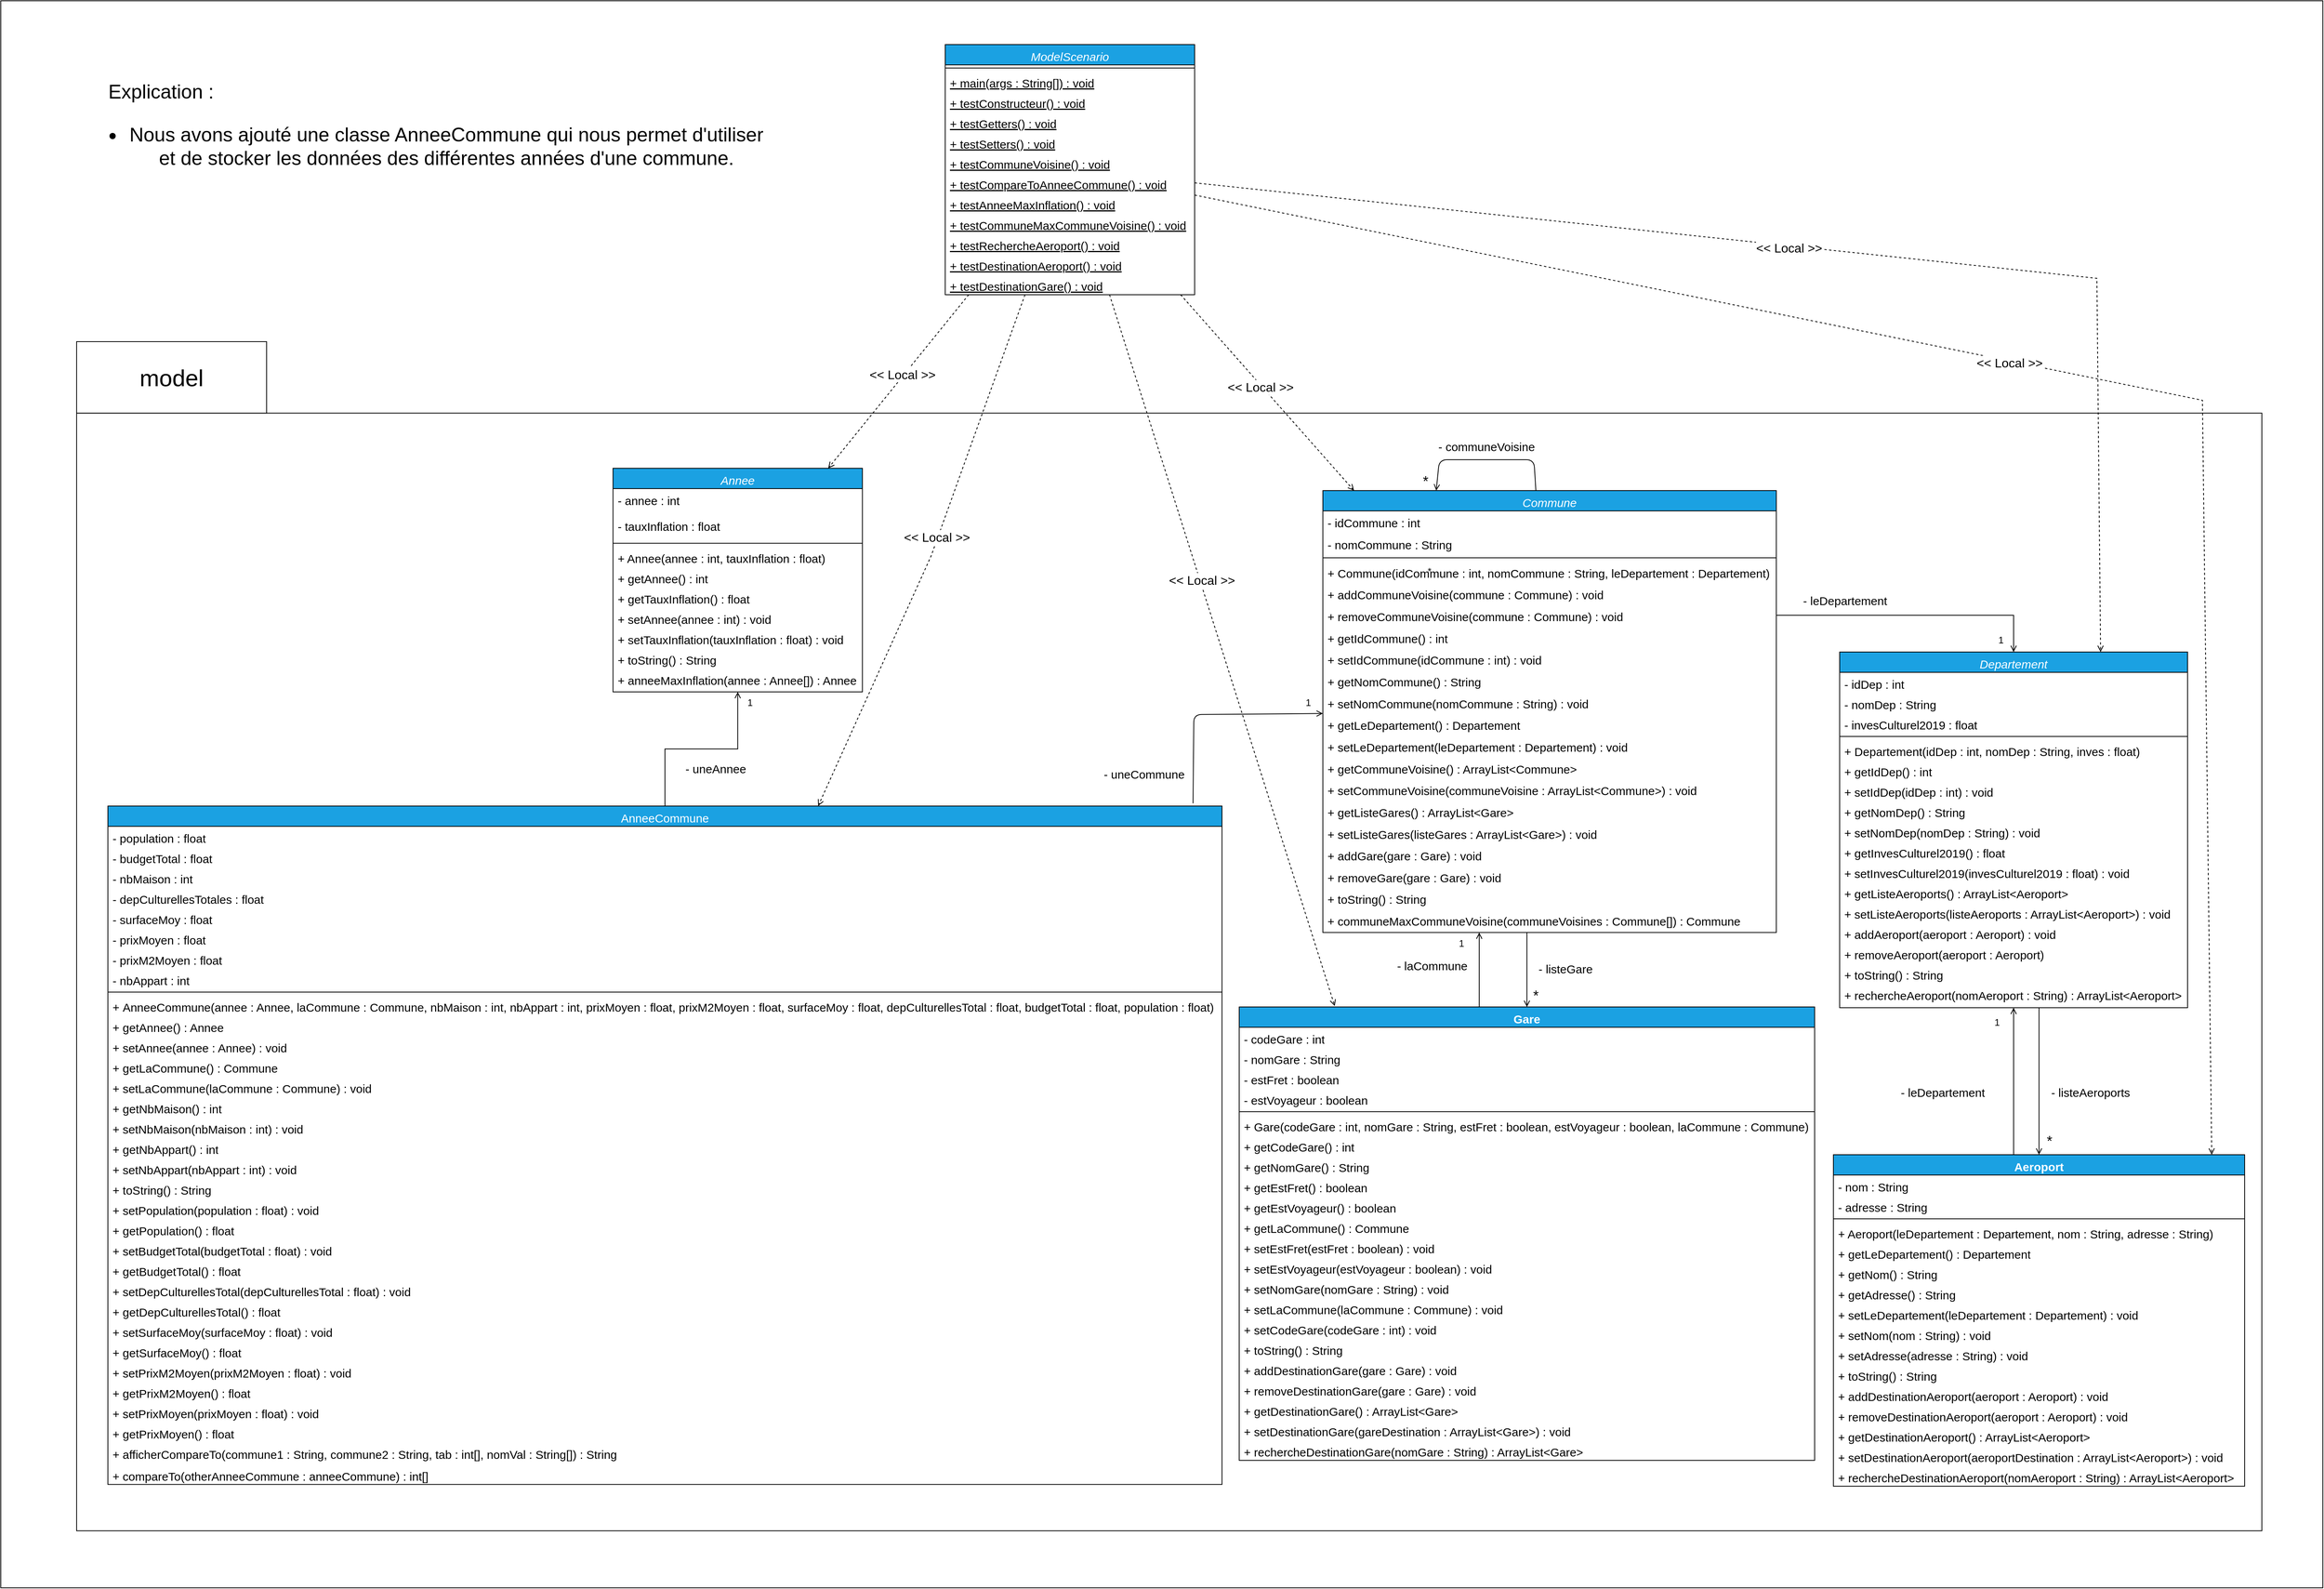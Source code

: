 <mxfile>
    <diagram id="unm-FFFXEerKT-9tM-QJ" name="Page-1">
        <mxGraphModel dx="7144" dy="589" grid="1" gridSize="10" guides="1" tooltips="1" connect="1" arrows="1" fold="1" page="1" pageScale="1" pageWidth="850" pageHeight="1100" math="0" shadow="0">
            <root>
                <mxCell id="0"/>
                <mxCell id="1" parent="0"/>
                <mxCell id="1274" value="" style="group;movable=1;resizable=1;rotatable=1;deletable=1;editable=1;locked=0;connectable=1;shadow=0;strokeColor=default;fillColor=default;container=0;" parent="1" connectable="0" vertex="1">
                    <mxGeometry x="-5370" y="190" width="2970" height="2030" as="geometry"/>
                </mxCell>
                <mxCell id="1093" value="" style="group" parent="1" connectable="0" vertex="1">
                    <mxGeometry x="-5273" y="626" width="2795" height="1521.03" as="geometry"/>
                </mxCell>
                <mxCell id="1094" value="" style="group;movable=1;resizable=1;rotatable=1;deletable=1;editable=1;locked=0;connectable=1;shadow=0;strokeColor=default;fillColor=default;container=0;" parent="1093" connectable="0" vertex="1">
                    <mxGeometry y="91.401" width="2795" height="1429.629" as="geometry"/>
                </mxCell>
                <mxCell id="1095" value="&lt;font style=&quot;font-size: 30px;&quot;&gt;model&lt;/font&gt;" style="rounded=0;whiteSpace=wrap;html=1;" parent="1093" vertex="1">
                    <mxGeometry width="242.997" height="91.401" as="geometry"/>
                </mxCell>
                <mxCell id="1096" value="- uneCommune" style="text;html=1;align=center;verticalAlign=middle;resizable=0;points=[];autosize=1;strokeColor=none;fillColor=none;fontSize=15;" parent="1093" vertex="1">
                    <mxGeometry x="1304" y="538.408" width="121" height="30" as="geometry"/>
                </mxCell>
                <mxCell id="1097" value="- listeGare" style="text;html=1;align=center;verticalAlign=middle;resizable=0;points=[];autosize=1;fontSize=15;" parent="1093" vertex="1">
                    <mxGeometry x="1860" y="786.998" width="87" height="30" as="geometry"/>
                </mxCell>
                <mxCell id="1098" value="*" style="text;html=1;align=center;verticalAlign=middle;whiteSpace=wrap;rounded=0;fontSize=18;" parent="1093" vertex="1">
                    <mxGeometry x="1860" y="826.0" width="13" height="22.478" as="geometry"/>
                </mxCell>
                <mxCell id="1099" value="- listeAeroports" style="text;html=1;align=center;verticalAlign=middle;whiteSpace=wrap;rounded=0;fontSize=15;" parent="1093" vertex="1">
                    <mxGeometry x="2513" y="944.002" width="126" height="32.112" as="geometry"/>
                </mxCell>
                <mxCell id="1100" value="*" style="text;html=1;align=center;verticalAlign=middle;whiteSpace=wrap;rounded=0;" parent="1093" vertex="1">
                    <mxGeometry x="2497" y="1034.033" width="13" height="22.478" as="geometry"/>
                </mxCell>
                <mxCell id="1101" value="1" style="text;html=1;align=center;verticalAlign=middle;whiteSpace=wrap;rounded=0;" parent="1093" vertex="1">
                    <mxGeometry x="2450" y="859.997" width="13" height="22.478" as="geometry"/>
                </mxCell>
                <mxCell id="1102" value="- communeVoisine" style="text;html=1;align=center;verticalAlign=middle;resizable=0;points=[];autosize=1;fontSize=15;" parent="1093" vertex="1">
                    <mxGeometry x="1732" y="118.846" width="141" height="30" as="geometry"/>
                </mxCell>
                <mxCell id="1103" value="Commune" style="swimlane;fontStyle=2;align=center;verticalAlign=top;childLayout=stackLayout;horizontal=1;startSize=26;horizontalStack=0;resizeParent=1;resizeLast=0;collapsible=1;marginBottom=0;rounded=0;shadow=0;strokeWidth=1;swimlaneFillColor=default;strokeColor=default;fillColor=#1ba1e2;fontColor=#ffffff;fontSize=15;" parent="1093" vertex="1">
                    <mxGeometry x="1594" y="190.562" width="580" height="565.168" as="geometry">
                        <mxRectangle x="230" y="140" width="160" height="26" as="alternateBounds"/>
                    </mxGeometry>
                </mxCell>
                <mxCell id="1104" value="- idCommune : int" style="text;align=left;verticalAlign=top;spacingLeft=4;spacingRight=4;overflow=hidden;rotatable=0;points=[[0,0.5],[1,0.5]];portConstraint=eastwest;fontSize=15;" parent="1103" vertex="1">
                    <mxGeometry y="26" width="580" height="27.83" as="geometry"/>
                </mxCell>
                <mxCell id="1105" value="- nomCommune : String" style="text;align=left;verticalAlign=top;spacingLeft=4;spacingRight=4;overflow=hidden;rotatable=0;points=[[0,0.5],[1,0.5]];portConstraint=eastwest;rounded=0;shadow=0;html=0;fontSize=15;" parent="1103" vertex="1">
                    <mxGeometry y="53.83" width="580" height="27.83" as="geometry"/>
                </mxCell>
                <mxCell id="1106" value="" style="line;html=1;strokeWidth=1;align=left;verticalAlign=middle;spacingTop=-1;spacingLeft=3;spacingRight=3;rotatable=0;labelPosition=right;points=[];portConstraint=eastwest;" parent="1103" vertex="1">
                    <mxGeometry y="81.66" width="580" height="8.563" as="geometry"/>
                </mxCell>
                <mxCell id="1107" value="+ Commune(idCommune : int, nomCommune : String, leDepartement : Departement)&#10;" style="text;align=left;verticalAlign=top;spacingLeft=4;spacingRight=4;overflow=hidden;rotatable=0;points=[[0,0.5],[1,0.5]];portConstraint=eastwest;fontSize=15;" parent="1103" vertex="1">
                    <mxGeometry y="90.224" width="580" height="27.83" as="geometry"/>
                </mxCell>
                <mxCell id="1108" value="+ addCommuneVoisine(commune : Commune) : void&#10;" style="text;align=left;verticalAlign=top;spacingLeft=4;spacingRight=4;overflow=hidden;rotatable=0;points=[[0,0.5],[1,0.5]];portConstraint=eastwest;fontSize=15;" parent="1103" vertex="1">
                    <mxGeometry y="118.054" width="580" height="27.83" as="geometry"/>
                </mxCell>
                <mxCell id="1109" value="+ removeCommuneVoisine(commune : Commune) : void" style="text;align=left;verticalAlign=top;spacingLeft=4;spacingRight=4;overflow=hidden;rotatable=0;points=[[0,0.5],[1,0.5]];portConstraint=eastwest;fontSize=15;" parent="1103" vertex="1">
                    <mxGeometry y="145.884" width="580" height="27.83" as="geometry"/>
                </mxCell>
                <mxCell id="1110" value="+ getIdCommune() : int&#10;" style="text;align=left;verticalAlign=top;spacingLeft=4;spacingRight=4;overflow=hidden;rotatable=0;points=[[0,0.5],[1,0.5]];portConstraint=eastwest;fontSize=15;" parent="1103" vertex="1">
                    <mxGeometry y="173.714" width="580" height="27.83" as="geometry"/>
                </mxCell>
                <mxCell id="1111" value="+ setIdCommune(idCommune : int) : void&#10;" style="text;align=left;verticalAlign=top;spacingLeft=4;spacingRight=4;overflow=hidden;rotatable=0;points=[[0,0.5],[1,0.5]];portConstraint=eastwest;fontSize=15;" parent="1103" vertex="1">
                    <mxGeometry y="201.545" width="580" height="27.83" as="geometry"/>
                </mxCell>
                <mxCell id="1112" value="+ getNomCommune() : String " style="text;align=left;verticalAlign=top;spacingLeft=4;spacingRight=4;overflow=hidden;rotatable=0;points=[[0,0.5],[1,0.5]];portConstraint=eastwest;fontSize=15;" parent="1103" vertex="1">
                    <mxGeometry y="229.375" width="580" height="27.83" as="geometry"/>
                </mxCell>
                <mxCell id="1113" value="+ setNomCommune(nomCommune : String) : void " style="text;align=left;verticalAlign=top;spacingLeft=4;spacingRight=4;overflow=hidden;rotatable=0;points=[[0,0.5],[1,0.5]];portConstraint=eastwest;fontSize=15;" parent="1103" vertex="1">
                    <mxGeometry y="257.205" width="580" height="27.83" as="geometry"/>
                </mxCell>
                <mxCell id="1114" value="+ getLeDepartement() : Departement " style="text;align=left;verticalAlign=top;spacingLeft=4;spacingRight=4;overflow=hidden;rotatable=0;points=[[0,0.5],[1,0.5]];portConstraint=eastwest;fontSize=15;" parent="1103" vertex="1">
                    <mxGeometry y="285.035" width="580" height="27.83" as="geometry"/>
                </mxCell>
                <mxCell id="1115" value="+ setLeDepartement(leDepartement : Departement) : void&#10;&#10;&#10;" style="text;align=left;verticalAlign=top;spacingLeft=4;spacingRight=4;overflow=hidden;rotatable=0;points=[[0,0.5],[1,0.5]];portConstraint=eastwest;fontSize=15;" parent="1103" vertex="1">
                    <mxGeometry y="312.866" width="580" height="27.83" as="geometry"/>
                </mxCell>
                <mxCell id="1116" value="+ getCommuneVoisine() : ArrayList&lt;Commune&gt; " style="text;align=left;verticalAlign=top;spacingLeft=4;spacingRight=4;overflow=hidden;rotatable=0;points=[[0,0.5],[1,0.5]];portConstraint=eastwest;fontSize=15;" parent="1103" vertex="1">
                    <mxGeometry y="340.696" width="580" height="27.83" as="geometry"/>
                </mxCell>
                <mxCell id="1117" value="+ setCommuneVoisine(communeVoisine : ArrayList&lt;Commune&gt;) : void " style="text;align=left;verticalAlign=top;spacingLeft=4;spacingRight=4;overflow=hidden;rotatable=0;points=[[0,0.5],[1,0.5]];portConstraint=eastwest;fontSize=15;" parent="1103" vertex="1">
                    <mxGeometry y="368.526" width="580" height="27.83" as="geometry"/>
                </mxCell>
                <mxCell id="1118" value="+ getListeGares() : ArrayList&lt;Gare&gt;" style="text;align=left;verticalAlign=top;spacingLeft=4;spacingRight=4;overflow=hidden;rotatable=0;points=[[0,0.5],[1,0.5]];portConstraint=eastwest;fontSize=15;" parent="1103" vertex="1">
                    <mxGeometry y="396.356" width="580" height="27.83" as="geometry"/>
                </mxCell>
                <mxCell id="1119" value="+ setListeGares(listeGares : ArrayList&lt;Gare&gt;) : void" style="text;align=left;verticalAlign=top;spacingLeft=4;spacingRight=4;overflow=hidden;rotatable=0;points=[[0,0.5],[1,0.5]];portConstraint=eastwest;fontSize=15;" parent="1103" vertex="1">
                    <mxGeometry y="424.187" width="580" height="27.83" as="geometry"/>
                </mxCell>
                <mxCell id="1120" value="+ addGare(gare : Gare) : void" style="text;align=left;verticalAlign=top;spacingLeft=4;spacingRight=4;overflow=hidden;rotatable=0;points=[[0,0.5],[1,0.5]];portConstraint=eastwest;fontSize=15;" parent="1103" vertex="1">
                    <mxGeometry y="452.017" width="580" height="27.83" as="geometry"/>
                </mxCell>
                <mxCell id="1121" value="+ removeGare(gare : Gare) : void" style="text;align=left;verticalAlign=top;spacingLeft=4;spacingRight=4;overflow=hidden;rotatable=0;points=[[0,0.5],[1,0.5]];portConstraint=eastwest;fontSize=15;" parent="1103" vertex="1">
                    <mxGeometry y="479.847" width="580" height="27.83" as="geometry"/>
                </mxCell>
                <mxCell id="1122" value="+ toString() : String&#10;&#10;&#10;" style="text;align=left;verticalAlign=top;spacingLeft=4;spacingRight=4;overflow=hidden;rotatable=0;points=[[0,0.5],[1,0.5]];portConstraint=eastwest;fontSize=15;" parent="1103" vertex="1">
                    <mxGeometry y="507.677" width="580" height="27.83" as="geometry"/>
                </mxCell>
                <mxCell id="1123" value="+ communeMaxCommuneVoisine(communeVoisines : Commune[]) : Commune" style="text;align=left;verticalAlign=top;spacingLeft=4;spacingRight=4;overflow=hidden;rotatable=0;points=[[0,0.5],[1,0.5]];portConstraint=eastwest;fontSize=15;" parent="1103" vertex="1">
                    <mxGeometry y="535.508" width="580" height="27.83" as="geometry"/>
                </mxCell>
                <mxCell id="1124" style="edgeStyle=none;html=1;endArrow=open;endFill=0;entryX=0.25;entryY=0;entryDx=0;entryDy=0;" parent="1093" source="1103" target="1103" edge="1">
                    <mxGeometry relative="1" as="geometry">
                        <Array as="points">
                            <mxPoint x="1864" y="150.958"/>
                            <mxPoint x="1743" y="150.958"/>
                        </Array>
                        <mxPoint x="1864.04" y="202.534" as="sourcePoint"/>
                        <mxPoint x="1743.4" y="207.98" as="targetPoint"/>
                    </mxGeometry>
                </mxCell>
                <mxCell id="1125" value="*" style="text;html=1;align=center;verticalAlign=middle;whiteSpace=wrap;rounded=0;fontSize=18;" parent="1093" vertex="1">
                    <mxGeometry x="2517" y="1011.557" width="13" height="22.478" as="geometry"/>
                </mxCell>
                <mxCell id="1126" value="- leDepartement" style="text;html=1;align=center;verticalAlign=middle;whiteSpace=wrap;rounded=0;fontSize=15;" parent="1093" vertex="1">
                    <mxGeometry x="2324" y="944.002" width="126" height="32.112" as="geometry"/>
                </mxCell>
                <mxCell id="1127" value="1" style="text;html=1;align=center;verticalAlign=middle;whiteSpace=wrap;rounded=0;" parent="1093" vertex="1">
                    <mxGeometry x="2428" y="520.997" width="13" height="22.478" as="geometry"/>
                </mxCell>
                <mxCell id="1128" value="1" style="text;html=1;align=center;verticalAlign=middle;whiteSpace=wrap;rounded=0;" parent="1093" vertex="1">
                    <mxGeometry x="1569" y="450.997" width="13" height="22.478" as="geometry"/>
                </mxCell>
                <mxCell id="1129" value="1" style="text;html=1;align=center;verticalAlign=middle;whiteSpace=wrap;rounded=0;" parent="1093" vertex="1">
                    <mxGeometry x="855" y="450.997" width="13" height="22.478" as="geometry"/>
                </mxCell>
                <mxCell id="1130" value="1" style="text;html=1;align=center;verticalAlign=middle;whiteSpace=wrap;rounded=0;" parent="1093" vertex="1">
                    <mxGeometry x="1765" y="758.997" width="13" height="22.478" as="geometry"/>
                </mxCell>
                <mxCell id="1131" value="- laCommune" style="text;html=1;align=center;verticalAlign=middle;whiteSpace=wrap;rounded=0;fontSize=15;" parent="1093" vertex="1">
                    <mxGeometry x="1671" y="781.472" width="126" height="32.112" as="geometry"/>
                </mxCell>
                <mxCell id="1132" value="" style="endArrow=none;shadow=0;strokeWidth=1;rounded=0;curved=0;endFill=0;edgeStyle=elbowEdgeStyle;elbow=vertical;startArrow=open;startFill=0;" parent="1093" edge="1">
                    <mxGeometry x="0.5" y="41" relative="1" as="geometry">
                        <mxPoint x="1794" y="755.73" as="sourcePoint"/>
                        <mxPoint x="1794" y="850.97" as="targetPoint"/>
                        <mxPoint x="-40" y="32" as="offset"/>
                        <Array as="points">
                            <mxPoint x="1668" y="937.7"/>
                        </Array>
                    </mxGeometry>
                </mxCell>
                <mxCell id="1133" value="Departement" style="swimlane;fontStyle=2;align=center;verticalAlign=top;childLayout=stackLayout;horizontal=1;startSize=26;horizontalStack=0;resizeParent=1;resizeLast=0;collapsible=1;marginBottom=0;rounded=0;shadow=0;strokeWidth=1;swimlaneFillColor=default;strokeColor=default;fillColor=#1ba1e2;fontColor=#ffffff;fontSize=15;" parent="1093" vertex="1">
                    <mxGeometry x="2255" y="397" width="445" height="455" as="geometry">
                        <mxRectangle x="550" y="140" width="160" height="26" as="alternateBounds"/>
                    </mxGeometry>
                </mxCell>
                <mxCell id="1134" value="- idDep : int" style="text;align=left;verticalAlign=top;spacingLeft=4;spacingRight=4;overflow=hidden;rotatable=0;points=[[0,0.5],[1,0.5]];portConstraint=eastwest;fontSize=15;" parent="1133" vertex="1">
                    <mxGeometry y="26" width="445" height="26" as="geometry"/>
                </mxCell>
                <mxCell id="1135" value="- nomDep : String" style="text;align=left;verticalAlign=top;spacingLeft=4;spacingRight=4;overflow=hidden;rotatable=0;points=[[0,0.5],[1,0.5]];portConstraint=eastwest;rounded=0;shadow=0;html=0;fontSize=15;" parent="1133" vertex="1">
                    <mxGeometry y="52" width="445" height="26" as="geometry"/>
                </mxCell>
                <mxCell id="1136" value="- invesCulturel2019 : float" style="text;align=left;verticalAlign=top;spacingLeft=4;spacingRight=4;overflow=hidden;rotatable=0;points=[[0,0.5],[1,0.5]];portConstraint=eastwest;rounded=0;shadow=0;html=0;fontSize=15;" parent="1133" vertex="1">
                    <mxGeometry y="78" width="445" height="26" as="geometry"/>
                </mxCell>
                <mxCell id="1137" value="" style="line;strokeWidth=1;align=left;verticalAlign=middle;spacingTop=-1;spacingLeft=3;spacingRight=3;rotatable=0;labelPosition=right;points=[];portConstraint=eastwest;" parent="1133" vertex="1">
                    <mxGeometry y="104" width="445" height="8" as="geometry"/>
                </mxCell>
                <mxCell id="1138" value="+ Departement(idDep : int, nomDep : String, inves : float)&#10;" style="text;align=left;verticalAlign=top;spacingLeft=4;spacingRight=4;overflow=hidden;rotatable=0;points=[[0,0.5],[1,0.5]];portConstraint=eastwest;rounded=0;shadow=0;html=0;fontSize=15;" parent="1133" vertex="1">
                    <mxGeometry y="112" width="445" height="26" as="geometry"/>
                </mxCell>
                <mxCell id="1139" value="+ getIdDep() : int" style="text;align=left;verticalAlign=top;spacingLeft=4;spacingRight=4;overflow=hidden;rotatable=0;points=[[0,0.5],[1,0.5]];portConstraint=eastwest;rounded=0;shadow=0;html=0;fontSize=15;" parent="1133" vertex="1">
                    <mxGeometry y="138" width="445" height="26" as="geometry"/>
                </mxCell>
                <mxCell id="1140" value="+ setIdDep(idDep : int) : void&#10;" style="text;align=left;verticalAlign=top;spacingLeft=4;spacingRight=4;overflow=hidden;rotatable=0;points=[[0,0.5],[1,0.5]];portConstraint=eastwest;rounded=0;shadow=0;html=0;fontSize=15;" parent="1133" vertex="1">
                    <mxGeometry y="164" width="445" height="26" as="geometry"/>
                </mxCell>
                <mxCell id="1141" value="+ getNomDep() : String" style="text;align=left;verticalAlign=top;spacingLeft=4;spacingRight=4;overflow=hidden;rotatable=0;points=[[0,0.5],[1,0.5]];portConstraint=eastwest;rounded=0;shadow=0;html=0;fontSize=15;" parent="1133" vertex="1">
                    <mxGeometry y="190" width="445" height="26" as="geometry"/>
                </mxCell>
                <mxCell id="1142" value="+ setNomDep(nomDep : String) : void&#10;" style="text;align=left;verticalAlign=top;spacingLeft=4;spacingRight=4;overflow=hidden;rotatable=0;points=[[0,0.5],[1,0.5]];portConstraint=eastwest;rounded=0;shadow=0;html=0;fontSize=15;" parent="1133" vertex="1">
                    <mxGeometry y="216" width="445" height="26" as="geometry"/>
                </mxCell>
                <mxCell id="1143" value="+ getInvesCulturel2019() : float" style="text;align=left;verticalAlign=top;spacingLeft=4;spacingRight=4;overflow=hidden;rotatable=0;points=[[0,0.5],[1,0.5]];portConstraint=eastwest;rounded=0;shadow=0;html=0;fontSize=15;" parent="1133" vertex="1">
                    <mxGeometry y="242" width="445" height="26" as="geometry"/>
                </mxCell>
                <mxCell id="1144" value="+ setInvesCulturel2019(invesCulturel2019 : float) : void " style="text;align=left;verticalAlign=top;spacingLeft=4;spacingRight=4;overflow=hidden;rotatable=0;points=[[0,0.5],[1,0.5]];portConstraint=eastwest;rounded=0;shadow=0;html=0;fontSize=15;" parent="1133" vertex="1">
                    <mxGeometry y="268" width="445" height="26" as="geometry"/>
                </mxCell>
                <mxCell id="1145" value="+ getListeAeroports() : ArrayList&lt;Aeroport&gt;" style="text;align=left;verticalAlign=top;spacingLeft=4;spacingRight=4;overflow=hidden;rotatable=0;points=[[0,0.5],[1,0.5]];portConstraint=eastwest;rounded=0;shadow=0;html=0;fontSize=15;" parent="1133" vertex="1">
                    <mxGeometry y="294" width="445" height="26" as="geometry"/>
                </mxCell>
                <mxCell id="1146" value="+ setListeAeroports(listeAeroports : ArrayList&lt;Aeroport&gt;) : void" style="text;align=left;verticalAlign=top;spacingLeft=4;spacingRight=4;overflow=hidden;rotatable=0;points=[[0,0.5],[1,0.5]];portConstraint=eastwest;rounded=0;shadow=0;html=0;fontSize=15;" parent="1133" vertex="1">
                    <mxGeometry y="320" width="445" height="26" as="geometry"/>
                </mxCell>
                <mxCell id="1147" value="+ addAeroport(aeroport : Aeroport) : void" style="text;align=left;verticalAlign=top;spacingLeft=4;spacingRight=4;overflow=hidden;rotatable=0;points=[[0,0.5],[1,0.5]];portConstraint=eastwest;rounded=0;shadow=0;html=0;fontSize=15;" parent="1133" vertex="1">
                    <mxGeometry y="346" width="445" height="26" as="geometry"/>
                </mxCell>
                <mxCell id="1148" value="+ removeAeroport(aeroport : Aeroport)" style="text;align=left;verticalAlign=top;spacingLeft=4;spacingRight=4;overflow=hidden;rotatable=0;points=[[0,0.5],[1,0.5]];portConstraint=eastwest;rounded=0;shadow=0;html=0;fontSize=15;" parent="1133" vertex="1">
                    <mxGeometry y="372" width="445" height="26" as="geometry"/>
                </mxCell>
                <mxCell id="1149" value="+ toString() : String" style="text;align=left;verticalAlign=top;spacingLeft=4;spacingRight=4;overflow=hidden;rotatable=0;points=[[0,0.5],[1,0.5]];portConstraint=eastwest;rounded=0;shadow=0;html=0;fontSize=15;" parent="1133" vertex="1">
                    <mxGeometry y="398" width="445" height="26" as="geometry"/>
                </mxCell>
                <mxCell id="1150" value="+ rechercheAeroport(nomAeroport : String) : ArrayList&lt;Aeroport&gt;" style="text;align=left;verticalAlign=top;spacingLeft=4;spacingRight=4;overflow=hidden;rotatable=0;points=[[0,0.5],[1,0.5]];portConstraint=eastwest;rounded=0;shadow=0;html=0;fontSize=15;" parent="1133" vertex="1">
                    <mxGeometry y="424" width="445" height="26" as="geometry"/>
                </mxCell>
                <mxCell id="1151" value="" style="endArrow=open;shadow=0;strokeWidth=1;rounded=0;curved=0;endFill=1;edgeStyle=elbowEdgeStyle;elbow=vertical;" parent="1093" source="1103" target="1133" edge="1">
                    <mxGeometry x="0.5" y="41" relative="1" as="geometry">
                        <mxPoint x="2084" y="567.97" as="sourcePoint"/>
                        <mxPoint x="2244" y="567.97" as="targetPoint"/>
                        <mxPoint x="-40" y="32" as="offset"/>
                        <Array as="points">
                            <mxPoint x="2148" y="349.97"/>
                        </Array>
                    </mxGeometry>
                </mxCell>
                <mxCell id="1271" value="1" style="text;html=1;align=center;verticalAlign=middle;whiteSpace=wrap;rounded=0;" parent="1093" vertex="1">
                    <mxGeometry x="2455" y="370.997" width="13" height="22.478" as="geometry"/>
                </mxCell>
                <mxCell id="1272" value="*" style="text;html=1;align=center;verticalAlign=middle;whiteSpace=wrap;rounded=0;fontSize=18;" parent="1093" vertex="1">
                    <mxGeometry x="1719" y="168.08" width="13" height="22.478" as="geometry"/>
                </mxCell>
                <mxCell id="1152" style="edgeStyle=orthogonalEdgeStyle;rounded=0;orthogonalLoop=1;jettySize=auto;html=1;endArrow=open;endFill=0;" parent="1" source="1154" target="1191" edge="1">
                    <mxGeometry relative="1" as="geometry">
                        <mxPoint x="-4377.333" y="1213.97" as="sourcePoint"/>
                        <mxPoint x="-4427.42" y="1068.978" as="targetPoint"/>
                    </mxGeometry>
                </mxCell>
                <mxCell id="1153" value="" style="group;fontSize=14;" parent="1" connectable="0" vertex="1">
                    <mxGeometry x="-5233" y="1219.97" width="1445" height="875" as="geometry"/>
                </mxCell>
                <mxCell id="1154" value="&lt;span style=&quot;font-weight: 400; font-size: 15px;&quot;&gt;AnneeCommune&lt;/span&gt;" style="swimlane;fontStyle=1;align=center;verticalAlign=top;childLayout=stackLayout;horizontal=1;startSize=26;horizontalStack=0;resizeParent=1;resizeParentMax=0;resizeLast=0;collapsible=1;marginBottom=0;whiteSpace=wrap;html=1;swimlaneFillColor=default;strokeColor=default;fillColor=#1ba1e2;fontColor=#ffffff;container=0;fontSize=15;" parent="1153" vertex="1">
                    <mxGeometry width="1425" height="867.83" as="geometry">
                        <mxRectangle x="30" y="520" width="70" height="30" as="alternateBounds"/>
                    </mxGeometry>
                </mxCell>
                <mxCell id="1155" value="- population : float" style="text;align=left;verticalAlign=top;spacingLeft=4;spacingRight=4;overflow=hidden;rotatable=0;points=[[0,0.5],[1,0.5]];portConstraint=eastwest;rounded=0;shadow=0;html=0;container=0;fontSize=15;" parent="1154" vertex="1">
                    <mxGeometry y="26" width="1425" height="26" as="geometry"/>
                </mxCell>
                <mxCell id="1156" value="- budgetTotal : float" style="text;align=left;verticalAlign=top;spacingLeft=4;spacingRight=4;overflow=hidden;rotatable=0;points=[[0,0.5],[1,0.5]];portConstraint=eastwest;rounded=0;shadow=0;html=0;container=0;fontSize=15;" parent="1154" vertex="1">
                    <mxGeometry y="52" width="1425" height="26" as="geometry"/>
                </mxCell>
                <mxCell id="1157" value="- nbMaison : int" style="text;align=left;verticalAlign=top;spacingLeft=4;spacingRight=4;overflow=hidden;rotatable=0;points=[[0,0.5],[1,0.5]];portConstraint=eastwest;container=0;fontSize=15;" parent="1154" vertex="1">
                    <mxGeometry y="78" width="1425" height="26" as="geometry"/>
                </mxCell>
                <mxCell id="1158" value="- depCulturellesTotales : float" style="text;align=left;verticalAlign=top;spacingLeft=4;spacingRight=4;overflow=hidden;rotatable=0;points=[[0,0.5],[1,0.5]];portConstraint=eastwest;rounded=0;shadow=0;html=0;container=0;fontSize=15;" parent="1154" vertex="1">
                    <mxGeometry y="104" width="1425" height="26" as="geometry"/>
                </mxCell>
                <mxCell id="1159" value="- surfaceMoy : float" style="text;align=left;verticalAlign=top;spacingLeft=4;spacingRight=4;overflow=hidden;rotatable=0;points=[[0,0.5],[1,0.5]];portConstraint=eastwest;rounded=0;shadow=0;html=0;container=0;fontSize=15;" parent="1154" vertex="1">
                    <mxGeometry y="130" width="1425" height="26" as="geometry"/>
                </mxCell>
                <mxCell id="1160" value="- prixMoyen : float" style="text;align=left;verticalAlign=top;spacingLeft=4;spacingRight=4;overflow=hidden;rotatable=0;points=[[0,0.5],[1,0.5]];portConstraint=eastwest;rounded=0;shadow=0;html=0;container=0;fontSize=15;" parent="1154" vertex="1">
                    <mxGeometry y="156" width="1425" height="26" as="geometry"/>
                </mxCell>
                <mxCell id="1161" value="- prixM2Moyen : float" style="text;align=left;verticalAlign=top;spacingLeft=4;spacingRight=4;overflow=hidden;rotatable=0;points=[[0,0.5],[1,0.5]];portConstraint=eastwest;rounded=0;shadow=0;html=0;container=0;fontSize=15;" parent="1154" vertex="1">
                    <mxGeometry y="182" width="1425" height="26" as="geometry"/>
                </mxCell>
                <mxCell id="1162" value="- nbAppart : int" style="text;align=left;verticalAlign=top;spacingLeft=4;spacingRight=4;overflow=hidden;rotatable=0;points=[[0,0.5],[1,0.5]];portConstraint=eastwest;rounded=0;shadow=0;html=0;container=0;fontSize=15;" parent="1154" vertex="1">
                    <mxGeometry y="208" width="1425" height="26" as="geometry"/>
                </mxCell>
                <mxCell id="1163" value="" style="line;strokeWidth=1;align=left;verticalAlign=middle;spacingTop=-1;spacingLeft=3;spacingRight=3;rotatable=0;labelPosition=right;points=[];portConstraint=eastwest;container=0;" parent="1154" vertex="1">
                    <mxGeometry y="234" width="1425" height="8" as="geometry"/>
                </mxCell>
                <mxCell id="1164" value="&lt;div style=&quot;font-size: 15px;&quot;&gt;+&amp;nbsp;&lt;span style=&quot;background-color: initial; font-size: 15px;&quot;&gt;AnneeCommune(annee : Annee, laCommune : Commune, nbMaison : int, nbAppart : int, prixMoyen : float, prixM2Moyen : float, surfaceMoy : float, depCulturellesTotal : float, budgetTotal : float, population : float)&lt;/span&gt;&lt;/div&gt;&lt;div style=&quot;font-size: 15px;&quot;&gt;&lt;span style=&quot;background-color: initial; font-size: 15px;&quot;&gt;&lt;br style=&quot;font-size: 15px;&quot;&gt;&lt;/span&gt;&lt;/div&gt;" style="text;align=left;verticalAlign=top;spacingLeft=4;spacingRight=4;overflow=hidden;rotatable=0;points=[[0,0.5],[1,0.5]];portConstraint=eastwest;whiteSpace=wrap;html=1;container=0;fontSize=15;" parent="1154" vertex="1">
                    <mxGeometry y="242" width="1425" height="26" as="geometry"/>
                </mxCell>
                <mxCell id="1165" value="+ getAnnee() : Annee&lt;div style=&quot;font-size: 15px;&quot;&gt;&lt;br style=&quot;font-size: 15px;&quot;&gt;&lt;/div&gt;" style="text;align=left;verticalAlign=top;spacingLeft=4;spacingRight=4;overflow=hidden;rotatable=0;points=[[0,0.5],[1,0.5]];portConstraint=eastwest;whiteSpace=wrap;html=1;container=0;fontSize=15;" parent="1154" vertex="1">
                    <mxGeometry y="268" width="1425" height="26" as="geometry"/>
                </mxCell>
                <mxCell id="1166" value="+ setAnnee(annee : Annee) : void&amp;nbsp;" style="text;align=left;verticalAlign=top;spacingLeft=4;spacingRight=4;overflow=hidden;rotatable=0;points=[[0,0.5],[1,0.5]];portConstraint=eastwest;whiteSpace=wrap;html=1;container=0;fontSize=15;" parent="1154" vertex="1">
                    <mxGeometry y="294" width="1425" height="26" as="geometry"/>
                </mxCell>
                <mxCell id="1167" value="+ getLaCommune() : Commune&amp;nbsp;" style="text;align=left;verticalAlign=top;spacingLeft=4;spacingRight=4;overflow=hidden;rotatable=0;points=[[0,0.5],[1,0.5]];portConstraint=eastwest;whiteSpace=wrap;html=1;container=0;fontSize=15;" parent="1154" vertex="1">
                    <mxGeometry y="320" width="1425" height="26" as="geometry"/>
                </mxCell>
                <mxCell id="1168" value="+ setLaCommune(laCommune : Commune) : void&amp;nbsp;" style="text;align=left;verticalAlign=top;spacingLeft=4;spacingRight=4;overflow=hidden;rotatable=0;points=[[0,0.5],[1,0.5]];portConstraint=eastwest;whiteSpace=wrap;html=1;container=0;fontSize=15;" parent="1154" vertex="1">
                    <mxGeometry y="346" width="1425" height="26" as="geometry"/>
                </mxCell>
                <mxCell id="1169" value="+ getNbMaison() : int&amp;nbsp;" style="text;align=left;verticalAlign=top;spacingLeft=4;spacingRight=4;overflow=hidden;rotatable=0;points=[[0,0.5],[1,0.5]];portConstraint=eastwest;whiteSpace=wrap;html=1;container=0;fontSize=15;" parent="1154" vertex="1">
                    <mxGeometry y="372" width="1425" height="26" as="geometry"/>
                </mxCell>
                <mxCell id="1170" value="+ setNbMaison(nbMaison : int) : void&amp;nbsp;" style="text;align=left;verticalAlign=top;spacingLeft=4;spacingRight=4;overflow=hidden;rotatable=0;points=[[0,0.5],[1,0.5]];portConstraint=eastwest;whiteSpace=wrap;html=1;container=0;fontSize=15;" parent="1154" vertex="1">
                    <mxGeometry y="398" width="1425" height="26" as="geometry"/>
                </mxCell>
                <mxCell id="1171" value="+ getNbAppart() : int&lt;br style=&quot;font-size: 15px;&quot;&gt;&lt;div style=&quot;font-size: 15px;&quot;&gt;&lt;br style=&quot;font-size: 15px;&quot;&gt;&lt;/div&gt;" style="text;align=left;verticalAlign=top;spacingLeft=4;spacingRight=4;overflow=hidden;rotatable=0;points=[[0,0.5],[1,0.5]];portConstraint=eastwest;whiteSpace=wrap;html=1;container=0;fontSize=15;" parent="1154" vertex="1">
                    <mxGeometry y="424" width="1425" height="26" as="geometry"/>
                </mxCell>
                <mxCell id="1172" value="+ setNbAppart(nbAppart : int) : void&amp;nbsp;" style="text;align=left;verticalAlign=top;spacingLeft=4;spacingRight=4;overflow=hidden;rotatable=0;points=[[0,0.5],[1,0.5]];portConstraint=eastwest;whiteSpace=wrap;html=1;container=0;fontSize=15;" parent="1154" vertex="1">
                    <mxGeometry y="450" width="1425" height="26" as="geometry"/>
                </mxCell>
                <mxCell id="1173" value="+ toString() : String" style="text;align=left;verticalAlign=top;spacingLeft=4;spacingRight=4;overflow=hidden;rotatable=0;points=[[0,0.5],[1,0.5]];portConstraint=eastwest;whiteSpace=wrap;html=1;container=0;fontSize=15;" parent="1154" vertex="1">
                    <mxGeometry y="476" width="1425" height="26" as="geometry"/>
                </mxCell>
                <mxCell id="1174" value="+ setPopulation(population : float) : void&amp;nbsp;" style="text;align=left;verticalAlign=top;spacingLeft=4;spacingRight=4;overflow=hidden;rotatable=0;points=[[0,0.5],[1,0.5]];portConstraint=eastwest;whiteSpace=wrap;html=1;container=0;fontSize=15;" parent="1154" vertex="1">
                    <mxGeometry y="502" width="1425" height="26" as="geometry"/>
                </mxCell>
                <mxCell id="1175" value="+ getPopulation() : float&amp;nbsp;" style="text;align=left;verticalAlign=top;spacingLeft=4;spacingRight=4;overflow=hidden;rotatable=0;points=[[0,0.5],[1,0.5]];portConstraint=eastwest;whiteSpace=wrap;html=1;container=0;fontSize=15;" parent="1154" vertex="1">
                    <mxGeometry y="528" width="1425" height="26" as="geometry"/>
                </mxCell>
                <mxCell id="1176" value="+ setBudgetTotal(budgetTotal : float) : void&amp;nbsp;" style="text;align=left;verticalAlign=top;spacingLeft=4;spacingRight=4;overflow=hidden;rotatable=0;points=[[0,0.5],[1,0.5]];portConstraint=eastwest;whiteSpace=wrap;html=1;container=0;fontSize=15;" parent="1154" vertex="1">
                    <mxGeometry y="554" width="1425" height="26" as="geometry"/>
                </mxCell>
                <mxCell id="1177" value="+ getBudgetTotal() : float&amp;nbsp;" style="text;align=left;verticalAlign=top;spacingLeft=4;spacingRight=4;overflow=hidden;rotatable=0;points=[[0,0.5],[1,0.5]];portConstraint=eastwest;whiteSpace=wrap;html=1;container=0;fontSize=15;" parent="1154" vertex="1">
                    <mxGeometry y="580" width="1425" height="26" as="geometry"/>
                </mxCell>
                <mxCell id="1178" value="+ setDepCulturellesTotal(depCulturellesTotal : float) : void&amp;nbsp;" style="text;align=left;verticalAlign=top;spacingLeft=4;spacingRight=4;overflow=hidden;rotatable=0;points=[[0,0.5],[1,0.5]];portConstraint=eastwest;whiteSpace=wrap;html=1;container=0;fontSize=15;" parent="1154" vertex="1">
                    <mxGeometry y="606" width="1425" height="26" as="geometry"/>
                </mxCell>
                <mxCell id="1179" value="+ getDepCulturellesTotal() : float&amp;nbsp;" style="text;align=left;verticalAlign=top;spacingLeft=4;spacingRight=4;overflow=hidden;rotatable=0;points=[[0,0.5],[1,0.5]];portConstraint=eastwest;whiteSpace=wrap;html=1;container=0;fontSize=15;" parent="1154" vertex="1">
                    <mxGeometry y="632" width="1425" height="26" as="geometry"/>
                </mxCell>
                <mxCell id="1180" value="+ setSurfaceMoy(surfaceMoy : float) : void&amp;nbsp;" style="text;align=left;verticalAlign=top;spacingLeft=4;spacingRight=4;overflow=hidden;rotatable=0;points=[[0,0.5],[1,0.5]];portConstraint=eastwest;whiteSpace=wrap;html=1;container=0;fontSize=15;" parent="1154" vertex="1">
                    <mxGeometry y="658" width="1425" height="26" as="geometry"/>
                </mxCell>
                <mxCell id="1181" value="+ getSurfaceMoy() : float&amp;nbsp;" style="text;align=left;verticalAlign=top;spacingLeft=4;spacingRight=4;overflow=hidden;rotatable=0;points=[[0,0.5],[1,0.5]];portConstraint=eastwest;whiteSpace=wrap;html=1;container=0;fontSize=15;" parent="1154" vertex="1">
                    <mxGeometry y="684" width="1425" height="26" as="geometry"/>
                </mxCell>
                <mxCell id="1182" value="+ setPrixM2Moyen(prixM2Moyen : float) : void&amp;nbsp;" style="text;align=left;verticalAlign=top;spacingLeft=4;spacingRight=4;overflow=hidden;rotatable=0;points=[[0,0.5],[1,0.5]];portConstraint=eastwest;whiteSpace=wrap;html=1;container=0;fontSize=15;" parent="1154" vertex="1">
                    <mxGeometry y="710" width="1425" height="26" as="geometry"/>
                </mxCell>
                <mxCell id="1183" value="+ getPrixM2Moyen() : float&amp;nbsp;" style="text;align=left;verticalAlign=top;spacingLeft=4;spacingRight=4;overflow=hidden;rotatable=0;points=[[0,0.5],[1,0.5]];portConstraint=eastwest;whiteSpace=wrap;html=1;container=0;fontSize=15;" parent="1154" vertex="1">
                    <mxGeometry y="736" width="1425" height="26" as="geometry"/>
                </mxCell>
                <mxCell id="1184" value="+ setPrixMoyen(prixMoyen : float) : void&amp;nbsp;" style="text;align=left;verticalAlign=top;spacingLeft=4;spacingRight=4;overflow=hidden;rotatable=0;points=[[0,0.5],[1,0.5]];portConstraint=eastwest;whiteSpace=wrap;html=1;container=0;fontSize=15;" parent="1154" vertex="1">
                    <mxGeometry y="762" width="1425" height="26" as="geometry"/>
                </mxCell>
                <mxCell id="1185" value="+ getPrixMoyen() : float&amp;nbsp;" style="text;align=left;verticalAlign=top;spacingLeft=4;spacingRight=4;overflow=hidden;rotatable=0;points=[[0,0.5],[1,0.5]];portConstraint=eastwest;whiteSpace=wrap;html=1;container=0;fontSize=15;" parent="1154" vertex="1">
                    <mxGeometry y="788" width="1425" height="26" as="geometry"/>
                </mxCell>
                <mxCell id="1186" value="+ afficherCompareTo(commune1 : String, commune2 : String, tab : int[], nomVal : String[]) : String" style="text;align=left;verticalAlign=top;spacingLeft=4;spacingRight=4;overflow=hidden;rotatable=0;points=[[0,0.5],[1,0.5]];portConstraint=eastwest;whiteSpace=wrap;html=1;container=0;fontSize=15;" parent="1154" vertex="1">
                    <mxGeometry y="814" width="1425" height="27.83" as="geometry"/>
                </mxCell>
                <mxCell id="1187" value="+ compareTo(otherAnneeCommune : anneeCommune) : int[]&amp;nbsp;" style="text;align=left;verticalAlign=top;spacingLeft=4;spacingRight=4;overflow=hidden;rotatable=0;points=[[0,0.5],[1,0.5]];portConstraint=eastwest;whiteSpace=wrap;html=1;container=0;fontSize=15;" parent="1154" vertex="1">
                    <mxGeometry y="841.83" width="1425" height="26" as="geometry"/>
                </mxCell>
                <mxCell id="1188" value="" style="endArrow=none;shadow=0;strokeWidth=1;rounded=0;curved=0;endFill=0;edgeStyle=elbowEdgeStyle;elbow=vertical;startArrow=open;startFill=0;" parent="1" source="1228" target="1133" edge="1">
                    <mxGeometry x="0.5" y="41" relative="1" as="geometry">
                        <mxPoint x="-2900" y="1407.97" as="sourcePoint"/>
                        <mxPoint x="-2902" y="1511.97" as="targetPoint"/>
                        <mxPoint x="-40" y="32" as="offset"/>
                        <Array as="points">
                            <mxPoint x="-2873" y="1691.97"/>
                        </Array>
                    </mxGeometry>
                </mxCell>
                <mxCell id="1189" style="edgeStyle=orthogonalEdgeStyle;rounded=0;orthogonalLoop=1;jettySize=auto;html=1;endArrow=none;endFill=0;startArrow=open;startFill=0;" parent="1" source="1205" target="1103" edge="1">
                    <mxGeometry relative="1" as="geometry">
                        <Array as="points">
                            <mxPoint x="-3389" y="1538.97"/>
                            <mxPoint x="-3389" y="1538.97"/>
                        </Array>
                    </mxGeometry>
                </mxCell>
                <mxCell id="1190" style="edgeStyle=none;html=1;endArrow=open;endFill=0;exitX=0.974;exitY=-0.004;exitDx=0;exitDy=0;exitPerimeter=0;" parent="1" source="1154" target="1103" edge="1">
                    <mxGeometry relative="1" as="geometry">
                        <Array as="points">
                            <mxPoint x="-3844" y="1103"/>
                        </Array>
                    </mxGeometry>
                </mxCell>
                <mxCell id="1191" value="Annee" style="swimlane;fontStyle=2;align=center;verticalAlign=top;childLayout=stackLayout;horizontal=1;startSize=26;horizontalStack=0;resizeParent=1;resizeLast=0;collapsible=1;marginBottom=0;rounded=0;shadow=0;strokeWidth=1;swimlaneFillColor=default;strokeColor=default;fillColor=#1ba1e2;fontColor=#ffffff;fontSize=15;" parent="1" vertex="1">
                    <mxGeometry x="-4586.92" y="787.97" width="319" height="286.03" as="geometry">
                        <mxRectangle x="550" y="140" width="160" height="26" as="alternateBounds"/>
                    </mxGeometry>
                </mxCell>
                <mxCell id="1192" value="- annee : int" style="text;align=left;verticalAlign=top;spacingLeft=4;spacingRight=4;overflow=hidden;rotatable=0;points=[[0,0.5],[1,0.5]];portConstraint=eastwest;fontSize=15;" parent="1191" vertex="1">
                    <mxGeometry y="26" width="319" height="32.952" as="geometry"/>
                </mxCell>
                <mxCell id="1193" value="- tauxInflation : float" style="text;align=left;verticalAlign=top;spacingLeft=4;spacingRight=4;overflow=hidden;rotatable=0;points=[[0,0.5],[1,0.5]];portConstraint=eastwest;rounded=0;shadow=0;html=0;fontSize=15;" parent="1191" vertex="1">
                    <mxGeometry y="58.952" width="319" height="32.952" as="geometry"/>
                </mxCell>
                <mxCell id="1194" value="" style="line;strokeWidth=1;align=left;verticalAlign=middle;spacingTop=-1;spacingLeft=3;spacingRight=3;rotatable=0;labelPosition=right;points=[];portConstraint=eastwest;" parent="1191" vertex="1">
                    <mxGeometry y="91.904" width="319" height="8" as="geometry"/>
                </mxCell>
                <mxCell id="1195" value="+ Annee(annee : int, tauxInflation : float) " style="text;align=left;verticalAlign=top;spacingLeft=4;spacingRight=4;overflow=hidden;rotatable=0;points=[[0,0.5],[1,0.5]];portConstraint=eastwest;rounded=0;shadow=0;html=0;fontSize=15;" parent="1191" vertex="1">
                    <mxGeometry y="99.904" width="319" height="26" as="geometry"/>
                </mxCell>
                <mxCell id="1196" value="+ getAnnee() : int&#10;" style="text;align=left;verticalAlign=top;spacingLeft=4;spacingRight=4;overflow=hidden;rotatable=0;points=[[0,0.5],[1,0.5]];portConstraint=eastwest;rounded=0;shadow=0;html=0;fontSize=15;" parent="1191" vertex="1">
                    <mxGeometry y="125.904" width="319" height="26" as="geometry"/>
                </mxCell>
                <mxCell id="1197" value="+ getTauxInflation() : float " style="text;align=left;verticalAlign=top;spacingLeft=4;spacingRight=4;overflow=hidden;rotatable=0;points=[[0,0.5],[1,0.5]];portConstraint=eastwest;rounded=0;shadow=0;html=0;fontSize=15;" parent="1191" vertex="1">
                    <mxGeometry y="151.904" width="319" height="26" as="geometry"/>
                </mxCell>
                <mxCell id="1198" value="+ setAnnee(annee : int) : void&#10;" style="text;align=left;verticalAlign=top;spacingLeft=4;spacingRight=4;overflow=hidden;rotatable=0;points=[[0,0.5],[1,0.5]];portConstraint=eastwest;rounded=0;shadow=0;html=0;fontSize=15;" parent="1191" vertex="1">
                    <mxGeometry y="177.904" width="319" height="26" as="geometry"/>
                </mxCell>
                <mxCell id="1199" value="+ setTauxInflation(tauxInflation : float) : void " style="text;align=left;verticalAlign=top;spacingLeft=4;spacingRight=4;overflow=hidden;rotatable=0;points=[[0,0.5],[1,0.5]];portConstraint=eastwest;rounded=0;shadow=0;html=0;fontSize=15;" parent="1191" vertex="1">
                    <mxGeometry y="203.904" width="319" height="26" as="geometry"/>
                </mxCell>
                <mxCell id="1200" value="+ toString() : String" style="text;align=left;verticalAlign=top;spacingLeft=4;spacingRight=4;overflow=hidden;rotatable=0;points=[[0,0.5],[1,0.5]];portConstraint=eastwest;rounded=0;shadow=0;html=0;fontSize=15;" parent="1191" vertex="1">
                    <mxGeometry y="229.904" width="319" height="26" as="geometry"/>
                </mxCell>
                <mxCell id="1201" value="+ anneeMaxInflation(annee : Annee[]) : Annee" style="text;align=left;verticalAlign=top;spacingLeft=4;spacingRight=4;overflow=hidden;rotatable=0;points=[[0,0.5],[1,0.5]];portConstraint=eastwest;rounded=0;shadow=0;html=0;fontSize=15;" parent="1191" vertex="1">
                    <mxGeometry y="255.904" width="319" height="26" as="geometry"/>
                </mxCell>
                <mxCell id="1202" value="- leDepartement" style="text;html=1;align=center;verticalAlign=middle;whiteSpace=wrap;rounded=0;fontSize=15;" parent="1" vertex="1">
                    <mxGeometry x="-3078" y="937.97" width="134" height="38.02" as="geometry"/>
                </mxCell>
                <mxCell id="1203" value="*" style="text;html=1;align=center;verticalAlign=middle;whiteSpace=wrap;rounded=0;" parent="1" vertex="1">
                    <mxGeometry x="-3549" y="909.97" width="13" height="21" as="geometry"/>
                </mxCell>
                <mxCell id="1204" value="- uneAnnee" style="text;html=1;align=center;verticalAlign=middle;resizable=0;points=[];autosize=1;strokeColor=none;fillColor=none;fontSize=15;" parent="1" vertex="1">
                    <mxGeometry x="-4504" y="1156.968" width="96" height="30" as="geometry"/>
                </mxCell>
                <mxCell id="1205" value="Gare" style="swimlane;fontStyle=1;align=center;verticalAlign=top;childLayout=stackLayout;horizontal=1;startSize=26;horizontalStack=0;resizeParent=1;resizeParentMax=0;resizeLast=0;collapsible=1;marginBottom=0;whiteSpace=wrap;html=1;swimlaneFillColor=default;strokeColor=default;fillColor=#1ba1e2;fontColor=#ffffff;movable=1;resizable=1;rotatable=1;deletable=1;editable=1;connectable=1;fontSize=15;" parent="1" vertex="1">
                    <mxGeometry x="-3786" y="1476.97" width="736" height="580" as="geometry"/>
                </mxCell>
                <mxCell id="1206" value="- codeGare : int" style="text;align=left;verticalAlign=top;spacingLeft=4;spacingRight=4;overflow=hidden;rotatable=0;points=[[0,0.5],[1,0.5]];portConstraint=eastwest;whiteSpace=wrap;html=1;fontSize=15;" parent="1205" vertex="1">
                    <mxGeometry y="26" width="736" height="26" as="geometry"/>
                </mxCell>
                <mxCell id="1207" value="- nomGare : String" style="text;align=left;verticalAlign=top;spacingLeft=4;spacingRight=4;overflow=hidden;rotatable=0;points=[[0,0.5],[1,0.5]];portConstraint=eastwest;whiteSpace=wrap;html=1;fontSize=15;" parent="1205" vertex="1">
                    <mxGeometry y="52" width="736" height="26" as="geometry"/>
                </mxCell>
                <mxCell id="1208" value="&lt;div style=&quot;font-size: 15px;&quot;&gt;- estFret : boolean&lt;/div&gt;" style="text;align=left;verticalAlign=top;spacingLeft=4;spacingRight=4;overflow=hidden;rotatable=0;points=[[0,0.5],[1,0.5]];portConstraint=eastwest;whiteSpace=wrap;html=1;fontSize=15;" parent="1205" vertex="1">
                    <mxGeometry y="78" width="736" height="26" as="geometry"/>
                </mxCell>
                <mxCell id="1209" value="&lt;div style=&quot;font-size: 15px;&quot;&gt;- estVoyageur : boolean&lt;/div&gt;" style="text;align=left;verticalAlign=top;spacingLeft=4;spacingRight=4;overflow=hidden;rotatable=0;points=[[0,0.5],[1,0.5]];portConstraint=eastwest;whiteSpace=wrap;html=1;fontSize=15;" parent="1205" vertex="1">
                    <mxGeometry y="104" width="736" height="26" as="geometry"/>
                </mxCell>
                <mxCell id="1210" value="" style="line;strokeWidth=1;align=left;verticalAlign=middle;spacingTop=-1;spacingLeft=3;spacingRight=3;rotatable=0;labelPosition=right;points=[];portConstraint=eastwest;" parent="1205" vertex="1">
                    <mxGeometry y="130" width="736" height="8" as="geometry"/>
                </mxCell>
                <mxCell id="1211" value="+ Gare(codeGare : int, nomGare : String, estFret : boolean, estVoyageur : boolean, laCommune : Commune)&lt;br style=&quot;font-size: 15px;&quot;&gt;" style="text;align=left;verticalAlign=top;spacingLeft=4;spacingRight=4;overflow=hidden;rotatable=0;points=[[0,0.5],[1,0.5]];portConstraint=eastwest;whiteSpace=wrap;html=1;fontSize=15;" parent="1205" vertex="1">
                    <mxGeometry y="138" width="736" height="26" as="geometry"/>
                </mxCell>
                <mxCell id="1212" value="&lt;div style=&quot;font-size: 15px;&quot;&gt;+ getCodeGare() : int&lt;br style=&quot;font-size: 15px;&quot;&gt;&lt;/div&gt;" style="text;align=left;verticalAlign=top;spacingLeft=4;spacingRight=4;overflow=hidden;rotatable=0;points=[[0,0.5],[1,0.5]];portConstraint=eastwest;whiteSpace=wrap;html=1;fontSize=15;" parent="1205" vertex="1">
                    <mxGeometry y="164" width="736" height="26" as="geometry"/>
                </mxCell>
                <mxCell id="1213" value="&lt;div style=&quot;font-size: 15px;&quot;&gt;+ getNomGare() : String&lt;br style=&quot;font-size: 15px;&quot;&gt;&lt;/div&gt;" style="text;align=left;verticalAlign=top;spacingLeft=4;spacingRight=4;overflow=hidden;rotatable=0;points=[[0,0.5],[1,0.5]];portConstraint=eastwest;whiteSpace=wrap;html=1;fontSize=15;" parent="1205" vertex="1">
                    <mxGeometry y="190" width="736" height="26" as="geometry"/>
                </mxCell>
                <mxCell id="1214" value="&lt;div style=&quot;font-size: 15px;&quot;&gt;+ getEstFret() : boolean&lt;br style=&quot;font-size: 15px;&quot;&gt;&lt;/div&gt;" style="text;align=left;verticalAlign=top;spacingLeft=4;spacingRight=4;overflow=hidden;rotatable=0;points=[[0,0.5],[1,0.5]];portConstraint=eastwest;whiteSpace=wrap;html=1;fontSize=15;" parent="1205" vertex="1">
                    <mxGeometry y="216" width="736" height="26" as="geometry"/>
                </mxCell>
                <mxCell id="1215" value="&lt;div style=&quot;font-size: 15px;&quot;&gt;+ getEstVoyageur() : boolean&lt;br style=&quot;font-size: 15px;&quot;&gt;&lt;/div&gt;" style="text;align=left;verticalAlign=top;spacingLeft=4;spacingRight=4;overflow=hidden;rotatable=0;points=[[0,0.5],[1,0.5]];portConstraint=eastwest;whiteSpace=wrap;html=1;fontSize=15;" parent="1205" vertex="1">
                    <mxGeometry y="242" width="736" height="26" as="geometry"/>
                </mxCell>
                <mxCell id="1216" value="+ getLaCommune() : Commune&lt;br style=&quot;font-size: 15px;&quot;&gt;" style="text;align=left;verticalAlign=top;spacingLeft=4;spacingRight=4;overflow=hidden;rotatable=0;points=[[0,0.5],[1,0.5]];portConstraint=eastwest;whiteSpace=wrap;html=1;fontSize=15;" parent="1205" vertex="1">
                    <mxGeometry y="268" width="736" height="26" as="geometry"/>
                </mxCell>
                <mxCell id="1217" value="+ setEstFret(estFret : boolean) : void&lt;br style=&quot;font-size: 15px;&quot;&gt;" style="text;align=left;verticalAlign=top;spacingLeft=4;spacingRight=4;overflow=hidden;rotatable=0;points=[[0,0.5],[1,0.5]];portConstraint=eastwest;whiteSpace=wrap;html=1;fontSize=15;" parent="1205" vertex="1">
                    <mxGeometry y="294" width="736" height="26" as="geometry"/>
                </mxCell>
                <mxCell id="1218" value="+ setEstVoyageur(estVoyageur : boolean) : void&lt;br style=&quot;font-size: 15px;&quot;&gt;" style="text;align=left;verticalAlign=top;spacingLeft=4;spacingRight=4;overflow=hidden;rotatable=0;points=[[0,0.5],[1,0.5]];portConstraint=eastwest;whiteSpace=wrap;html=1;fontSize=15;" parent="1205" vertex="1">
                    <mxGeometry y="320" width="736" height="26" as="geometry"/>
                </mxCell>
                <mxCell id="1219" value="+ setNomGare(nomGare : String) : void&lt;br style=&quot;font-size: 15px;&quot;&gt;" style="text;align=left;verticalAlign=top;spacingLeft=4;spacingRight=4;overflow=hidden;rotatable=0;points=[[0,0.5],[1,0.5]];portConstraint=eastwest;whiteSpace=wrap;html=1;fontSize=15;" parent="1205" vertex="1">
                    <mxGeometry y="346" width="736" height="26" as="geometry"/>
                </mxCell>
                <mxCell id="1220" value="+ setLaCommune(laCommune : Commune) : void&lt;br style=&quot;font-size: 15px;&quot;&gt;" style="text;align=left;verticalAlign=top;spacingLeft=4;spacingRight=4;overflow=hidden;rotatable=0;points=[[0,0.5],[1,0.5]];portConstraint=eastwest;whiteSpace=wrap;html=1;fontSize=15;" parent="1205" vertex="1">
                    <mxGeometry y="372" width="736" height="26" as="geometry"/>
                </mxCell>
                <mxCell id="1221" value="+ setCodeGare(codeGare : int) : void&amp;nbsp;" style="text;align=left;verticalAlign=top;spacingLeft=4;spacingRight=4;overflow=hidden;rotatable=0;points=[[0,0.5],[1,0.5]];portConstraint=eastwest;whiteSpace=wrap;html=1;fontSize=15;" parent="1205" vertex="1">
                    <mxGeometry y="398" width="736" height="26" as="geometry"/>
                </mxCell>
                <mxCell id="1222" value="+ toString() : String" style="text;align=left;verticalAlign=top;spacingLeft=4;spacingRight=4;overflow=hidden;rotatable=0;points=[[0,0.5],[1,0.5]];portConstraint=eastwest;whiteSpace=wrap;html=1;fontSize=15;" parent="1205" vertex="1">
                    <mxGeometry y="424" width="736" height="26" as="geometry"/>
                </mxCell>
                <mxCell id="1223" value="+ addDestinationGare(gare : Gare) : void" style="text;align=left;verticalAlign=top;spacingLeft=4;spacingRight=4;overflow=hidden;rotatable=0;points=[[0,0.5],[1,0.5]];portConstraint=eastwest;whiteSpace=wrap;html=1;fontSize=15;" parent="1205" vertex="1">
                    <mxGeometry y="450" width="736" height="26" as="geometry"/>
                </mxCell>
                <mxCell id="1224" value="+ removeDestinationGare(gare : Gare) : void" style="text;align=left;verticalAlign=top;spacingLeft=4;spacingRight=4;overflow=hidden;rotatable=0;points=[[0,0.5],[1,0.5]];portConstraint=eastwest;whiteSpace=wrap;html=1;fontSize=15;" parent="1205" vertex="1">
                    <mxGeometry y="476" width="736" height="26" as="geometry"/>
                </mxCell>
                <mxCell id="1225" value="+ getDestinationGare() : ArrayList&amp;lt;Gare&amp;gt;" style="text;align=left;verticalAlign=top;spacingLeft=4;spacingRight=4;overflow=hidden;rotatable=0;points=[[0,0.5],[1,0.5]];portConstraint=eastwest;whiteSpace=wrap;html=1;fontSize=15;" parent="1205" vertex="1">
                    <mxGeometry y="502" width="736" height="26" as="geometry"/>
                </mxCell>
                <mxCell id="1226" value="+ setDestinationGare(gareDestination : ArrayList&amp;lt;Gare&amp;gt;) : void" style="text;align=left;verticalAlign=top;spacingLeft=4;spacingRight=4;overflow=hidden;rotatable=0;points=[[0,0.5],[1,0.5]];portConstraint=eastwest;whiteSpace=wrap;html=1;fontSize=15;" parent="1205" vertex="1">
                    <mxGeometry y="528" width="736" height="26" as="geometry"/>
                </mxCell>
                <mxCell id="1227" value="+ rechercheDestinationGare(nomGare : String) : ArrayList&amp;lt;Gare&amp;gt;" style="text;align=left;verticalAlign=top;spacingLeft=4;spacingRight=4;overflow=hidden;rotatable=0;points=[[0,0.5],[1,0.5]];portConstraint=eastwest;whiteSpace=wrap;html=1;fontSize=15;" parent="1205" vertex="1">
                    <mxGeometry y="554" width="736" height="26" as="geometry"/>
                </mxCell>
                <mxCell id="1228" value="Aeroport" style="swimlane;fontStyle=1;align=center;verticalAlign=top;childLayout=stackLayout;horizontal=1;startSize=26;horizontalStack=0;resizeParent=1;resizeParentMax=0;resizeLast=0;collapsible=1;marginBottom=0;whiteSpace=wrap;html=1;swimlaneFillColor=default;strokeColor=default;fillColor=#1ba1e2;fontColor=#ffffff;fontSize=15;" parent="1" vertex="1">
                    <mxGeometry x="-3026" y="1665.97" width="526" height="424" as="geometry">
                        <mxRectangle x="30" y="520" width="70" height="30" as="alternateBounds"/>
                    </mxGeometry>
                </mxCell>
                <mxCell id="1229" value="- nom : String" style="text;align=left;verticalAlign=top;spacingLeft=4;spacingRight=4;overflow=hidden;rotatable=0;points=[[0,0.5],[1,0.5]];portConstraint=eastwest;whiteSpace=wrap;html=1;fontSize=15;" parent="1228" vertex="1">
                    <mxGeometry y="26" width="526" height="26" as="geometry"/>
                </mxCell>
                <mxCell id="1230" value="- adresse : String" style="text;align=left;verticalAlign=top;spacingLeft=4;spacingRight=4;overflow=hidden;rotatable=0;points=[[0,0.5],[1,0.5]];portConstraint=eastwest;whiteSpace=wrap;html=1;fontSize=15;" parent="1228" vertex="1">
                    <mxGeometry y="52" width="526" height="26" as="geometry"/>
                </mxCell>
                <mxCell id="1231" value="" style="line;strokeWidth=1;align=left;verticalAlign=middle;spacingTop=-1;spacingLeft=3;spacingRight=3;rotatable=0;labelPosition=right;points=[];portConstraint=eastwest;" parent="1228" vertex="1">
                    <mxGeometry y="78" width="526" height="8" as="geometry"/>
                </mxCell>
                <mxCell id="1232" value="&lt;div style=&quot;font-size: 15px;&quot;&gt;+ Aeroport(leDepartement : Departement, nom : String, adresse : String)&lt;br style=&quot;font-size: 15px;&quot;&gt;&lt;/div&gt;" style="text;align=left;verticalAlign=top;spacingLeft=4;spacingRight=4;overflow=hidden;rotatable=0;points=[[0,0.5],[1,0.5]];portConstraint=eastwest;whiteSpace=wrap;html=1;fontSize=15;" parent="1228" vertex="1">
                    <mxGeometry y="86" width="526" height="26" as="geometry"/>
                </mxCell>
                <mxCell id="1233" value="&lt;div style=&quot;font-size: 15px;&quot;&gt;+ getLeDepartement() : Departement&lt;br style=&quot;font-size: 15px;&quot;&gt;&lt;/div&gt;" style="text;align=left;verticalAlign=top;spacingLeft=4;spacingRight=4;overflow=hidden;rotatable=0;points=[[0,0.5],[1,0.5]];portConstraint=eastwest;whiteSpace=wrap;html=1;fontSize=15;" parent="1228" vertex="1">
                    <mxGeometry y="112" width="526" height="26" as="geometry"/>
                </mxCell>
                <mxCell id="1234" value="+ getNom() : String&lt;br style=&quot;font-size: 15px;&quot;&gt;" style="text;align=left;verticalAlign=top;spacingLeft=4;spacingRight=4;overflow=hidden;rotatable=0;points=[[0,0.5],[1,0.5]];portConstraint=eastwest;whiteSpace=wrap;html=1;fontSize=15;" parent="1228" vertex="1">
                    <mxGeometry y="138" width="526" height="26" as="geometry"/>
                </mxCell>
                <mxCell id="1235" value="+ getAdresse() : String&lt;br style=&quot;font-size: 15px;&quot;&gt;" style="text;align=left;verticalAlign=top;spacingLeft=4;spacingRight=4;overflow=hidden;rotatable=0;points=[[0,0.5],[1,0.5]];portConstraint=eastwest;whiteSpace=wrap;html=1;fontSize=15;" parent="1228" vertex="1">
                    <mxGeometry y="164" width="526" height="26" as="geometry"/>
                </mxCell>
                <mxCell id="1236" value="+ setLeDepartement(leDepartement : Departement) : void&amp;nbsp;" style="text;align=left;verticalAlign=top;spacingLeft=4;spacingRight=4;overflow=hidden;rotatable=0;points=[[0,0.5],[1,0.5]];portConstraint=eastwest;whiteSpace=wrap;html=1;fontSize=15;" parent="1228" vertex="1">
                    <mxGeometry y="190" width="526" height="26" as="geometry"/>
                </mxCell>
                <mxCell id="1237" value="+ setNom(nom : String) : void&amp;nbsp;" style="text;align=left;verticalAlign=top;spacingLeft=4;spacingRight=4;overflow=hidden;rotatable=0;points=[[0,0.5],[1,0.5]];portConstraint=eastwest;whiteSpace=wrap;html=1;fontSize=15;" parent="1228" vertex="1">
                    <mxGeometry y="216" width="526" height="26" as="geometry"/>
                </mxCell>
                <mxCell id="1238" value="+ setAdresse(adresse : String) : void&amp;nbsp;" style="text;align=left;verticalAlign=top;spacingLeft=4;spacingRight=4;overflow=hidden;rotatable=0;points=[[0,0.5],[1,0.5]];portConstraint=eastwest;whiteSpace=wrap;html=1;fontSize=15;" parent="1228" vertex="1">
                    <mxGeometry y="242" width="526" height="26" as="geometry"/>
                </mxCell>
                <mxCell id="1239" value="+ toString() : String" style="text;align=left;verticalAlign=top;spacingLeft=4;spacingRight=4;overflow=hidden;rotatable=0;points=[[0,0.5],[1,0.5]];portConstraint=eastwest;whiteSpace=wrap;html=1;fontSize=15;" parent="1228" vertex="1">
                    <mxGeometry y="268" width="526" height="26" as="geometry"/>
                </mxCell>
                <mxCell id="1240" value="+ addDestinationAeroport(aeroport : Aeroport) : void" style="text;align=left;verticalAlign=top;spacingLeft=4;spacingRight=4;overflow=hidden;rotatable=0;points=[[0,0.5],[1,0.5]];portConstraint=eastwest;whiteSpace=wrap;html=1;fontSize=15;" parent="1228" vertex="1">
                    <mxGeometry y="294" width="526" height="26" as="geometry"/>
                </mxCell>
                <mxCell id="1241" value="+ removeDestinationAeroport(aeroport : Aeroport) : void" style="text;align=left;verticalAlign=top;spacingLeft=4;spacingRight=4;overflow=hidden;rotatable=0;points=[[0,0.5],[1,0.5]];portConstraint=eastwest;whiteSpace=wrap;html=1;fontSize=15;" parent="1228" vertex="1">
                    <mxGeometry y="320" width="526" height="26" as="geometry"/>
                </mxCell>
                <mxCell id="1242" value="+ getDestinationAeroport() : ArrayList&amp;lt;Aeroport&amp;gt;" style="text;align=left;verticalAlign=top;spacingLeft=4;spacingRight=4;overflow=hidden;rotatable=0;points=[[0,0.5],[1,0.5]];portConstraint=eastwest;whiteSpace=wrap;html=1;fontSize=15;" parent="1228" vertex="1">
                    <mxGeometry y="346" width="526" height="26" as="geometry"/>
                </mxCell>
                <mxCell id="1243" value="+ setDestinationAeroport(aeroportDestination : ArrayList&amp;lt;Aeroport&amp;gt;) : void" style="text;align=left;verticalAlign=top;spacingLeft=4;spacingRight=4;overflow=hidden;rotatable=0;points=[[0,0.5],[1,0.5]];portConstraint=eastwest;whiteSpace=wrap;html=1;fontSize=15;" parent="1228" vertex="1">
                    <mxGeometry y="372" width="526" height="26" as="geometry"/>
                </mxCell>
                <mxCell id="1244" value="+ rechercheDestinationAeroport(nomAeroport : String) : ArrayList&amp;lt;Aeroport&amp;gt;" style="text;align=left;verticalAlign=top;spacingLeft=4;spacingRight=4;overflow=hidden;rotatable=0;points=[[0,0.5],[1,0.5]];portConstraint=eastwest;whiteSpace=wrap;html=1;fontSize=15;" parent="1228" vertex="1">
                    <mxGeometry y="398" width="526" height="26" as="geometry"/>
                </mxCell>
                <mxCell id="1245" value="ModelScenario" style="swimlane;fontStyle=2;align=center;verticalAlign=top;childLayout=stackLayout;horizontal=1;startSize=26;horizontalStack=0;resizeParent=1;resizeLast=0;collapsible=1;marginBottom=0;rounded=0;shadow=0;strokeWidth=1;swimlaneFillColor=default;strokeColor=default;fillColor=#1ba1e2;fontColor=#ffffff;fontSize=15;" parent="1" vertex="1">
                    <mxGeometry x="-4162" y="246" width="319" height="320" as="geometry">
                        <mxRectangle x="550" y="140" width="160" height="26" as="alternateBounds"/>
                    </mxGeometry>
                </mxCell>
                <mxCell id="1246" value="" style="line;strokeWidth=1;align=left;verticalAlign=middle;spacingTop=-1;spacingLeft=3;spacingRight=3;rotatable=0;labelPosition=right;points=[];portConstraint=eastwest;" parent="1245" vertex="1">
                    <mxGeometry y="26" width="319" height="8" as="geometry"/>
                </mxCell>
                <mxCell id="1247" value="+ main(args : String[]) : void" style="text;align=left;verticalAlign=top;spacingLeft=4;spacingRight=4;overflow=hidden;rotatable=0;points=[[0,0.5],[1,0.5]];portConstraint=eastwest;rounded=0;shadow=0;html=0;fontSize=15;fontStyle=4" parent="1245" vertex="1">
                    <mxGeometry y="34" width="319" height="26" as="geometry"/>
                </mxCell>
                <mxCell id="1248" value="+ testConstructeur() : void" style="text;align=left;verticalAlign=top;spacingLeft=4;spacingRight=4;overflow=hidden;rotatable=0;points=[[0,0.5],[1,0.5]];portConstraint=eastwest;rounded=0;shadow=0;html=0;fontSize=15;fontStyle=4" parent="1245" vertex="1">
                    <mxGeometry y="60" width="319" height="26" as="geometry"/>
                </mxCell>
                <mxCell id="1249" value="+ testGetters() : void" style="text;align=left;verticalAlign=top;spacingLeft=4;spacingRight=4;overflow=hidden;rotatable=0;points=[[0,0.5],[1,0.5]];portConstraint=eastwest;rounded=0;shadow=0;html=0;fontSize=15;fontStyle=4" parent="1245" vertex="1">
                    <mxGeometry y="86" width="319" height="26" as="geometry"/>
                </mxCell>
                <mxCell id="1250" value="+ testSetters() : void" style="text;align=left;verticalAlign=top;spacingLeft=4;spacingRight=4;overflow=hidden;rotatable=0;points=[[0,0.5],[1,0.5]];portConstraint=eastwest;rounded=0;shadow=0;html=0;fontSize=15;fontStyle=4" parent="1245" vertex="1">
                    <mxGeometry y="112" width="319" height="26" as="geometry"/>
                </mxCell>
                <mxCell id="1251" value="+ testCommuneVoisine() : void" style="text;align=left;verticalAlign=top;spacingLeft=4;spacingRight=4;overflow=hidden;rotatable=0;points=[[0,0.5],[1,0.5]];portConstraint=eastwest;rounded=0;shadow=0;html=0;fontSize=15;fontStyle=4" parent="1245" vertex="1">
                    <mxGeometry y="138" width="319" height="26" as="geometry"/>
                </mxCell>
                <mxCell id="1252" value="+ testCompareToAnneeCommune() : void" style="text;align=left;verticalAlign=top;spacingLeft=4;spacingRight=4;overflow=hidden;rotatable=0;points=[[0,0.5],[1,0.5]];portConstraint=eastwest;rounded=0;shadow=0;html=0;fontSize=15;fontStyle=4" parent="1245" vertex="1">
                    <mxGeometry y="164" width="319" height="26" as="geometry"/>
                </mxCell>
                <mxCell id="1253" value="+ testAnneeMaxInflation() : void" style="text;align=left;verticalAlign=top;spacingLeft=4;spacingRight=4;overflow=hidden;rotatable=0;points=[[0,0.5],[1,0.5]];portConstraint=eastwest;rounded=0;shadow=0;html=0;fontSize=15;fontStyle=4" parent="1245" vertex="1">
                    <mxGeometry y="190" width="319" height="26" as="geometry"/>
                </mxCell>
                <mxCell id="1254" value="+ testCommuneMaxCommuneVoisine() : void" style="text;align=left;verticalAlign=top;spacingLeft=4;spacingRight=4;overflow=hidden;rotatable=0;points=[[0,0.5],[1,0.5]];portConstraint=eastwest;rounded=0;shadow=0;html=0;fontSize=15;fontStyle=4" parent="1245" vertex="1">
                    <mxGeometry y="216" width="319" height="26" as="geometry"/>
                </mxCell>
                <mxCell id="1255" value="+ testRechercheAeroport() : void" style="text;align=left;verticalAlign=top;spacingLeft=4;spacingRight=4;overflow=hidden;rotatable=0;points=[[0,0.5],[1,0.5]];portConstraint=eastwest;rounded=0;shadow=0;html=0;fontSize=15;fontStyle=4" parent="1245" vertex="1">
                    <mxGeometry y="242" width="319" height="26" as="geometry"/>
                </mxCell>
                <mxCell id="1256" value="+ testDestinationAeroport() : void" style="text;align=left;verticalAlign=top;spacingLeft=4;spacingRight=4;overflow=hidden;rotatable=0;points=[[0,0.5],[1,0.5]];portConstraint=eastwest;rounded=0;shadow=0;html=0;fontSize=15;fontStyle=4" parent="1245" vertex="1">
                    <mxGeometry y="268" width="319" height="26" as="geometry"/>
                </mxCell>
                <mxCell id="1257" value="+ testDestinationGare() : void" style="text;align=left;verticalAlign=top;spacingLeft=4;spacingRight=4;overflow=hidden;rotatable=0;points=[[0,0.5],[1,0.5]];portConstraint=eastwest;rounded=0;shadow=0;html=0;fontSize=15;fontStyle=4" parent="1245" vertex="1">
                    <mxGeometry y="294" width="319" height="26" as="geometry"/>
                </mxCell>
                <mxCell id="1258" value="" style="endArrow=open;html=1;rounded=0;dashed=1;endFill=0;" parent="1" source="1245" target="1103" edge="1">
                    <mxGeometry width="50" height="50" relative="1" as="geometry">
                        <mxPoint x="-3930" y="816.97" as="sourcePoint"/>
                        <mxPoint x="-3880" y="766.97" as="targetPoint"/>
                    </mxGeometry>
                </mxCell>
                <mxCell id="1259" value="&lt;font style=&quot;font-size: 16px;&quot;&gt;&amp;lt;&amp;lt; Local &amp;gt;&amp;gt;&lt;/font&gt;" style="edgeLabel;html=1;align=center;verticalAlign=middle;resizable=0;points=[];" parent="1258" connectable="0" vertex="1">
                    <mxGeometry x="-0.067" y="-2" relative="1" as="geometry">
                        <mxPoint as="offset"/>
                    </mxGeometry>
                </mxCell>
                <mxCell id="1260" value="" style="endArrow=open;html=1;rounded=0;dashed=1;endFill=0;" parent="1" source="1245" target="1191" edge="1">
                    <mxGeometry width="50" height="50" relative="1" as="geometry">
                        <mxPoint x="-3963" y="568.97" as="sourcePoint"/>
                        <mxPoint x="-3583" y="937.97" as="targetPoint"/>
                    </mxGeometry>
                </mxCell>
                <mxCell id="1261" value="&lt;font style=&quot;font-size: 16px;&quot;&gt;&amp;lt;&amp;lt; Local &amp;gt;&amp;gt;&lt;/font&gt;" style="edgeLabel;html=1;align=center;verticalAlign=middle;resizable=0;points=[];" parent="1260" connectable="0" vertex="1">
                    <mxGeometry x="-0.067" y="-2" relative="1" as="geometry">
                        <mxPoint as="offset"/>
                    </mxGeometry>
                </mxCell>
                <mxCell id="1262" value="" style="endArrow=open;html=1;rounded=0;dashed=1;endFill=0;" parent="1" source="1245" target="1154" edge="1">
                    <mxGeometry width="50" height="50" relative="1" as="geometry">
                        <mxPoint x="-3953" y="578.97" as="sourcePoint"/>
                        <mxPoint x="-3573" y="947.97" as="targetPoint"/>
                        <Array as="points">
                            <mxPoint x="-4180" y="900"/>
                        </Array>
                    </mxGeometry>
                </mxCell>
                <mxCell id="1263" value="&lt;font style=&quot;font-size: 16px;&quot;&gt;&amp;lt;&amp;lt; Local &amp;gt;&amp;gt;&lt;/font&gt;" style="edgeLabel;html=1;align=center;verticalAlign=middle;resizable=0;points=[];" parent="1262" connectable="0" vertex="1">
                    <mxGeometry x="-0.067" y="-2" relative="1" as="geometry">
                        <mxPoint as="offset"/>
                    </mxGeometry>
                </mxCell>
                <mxCell id="1264" value="" style="endArrow=open;html=1;rounded=0;dashed=1;endFill=0;entryX=0.166;entryY=-0.002;entryDx=0;entryDy=0;entryPerimeter=0;" parent="1" source="1245" target="1205" edge="1">
                    <mxGeometry width="50" height="50" relative="1" as="geometry">
                        <mxPoint x="-3943" y="588.97" as="sourcePoint"/>
                        <mxPoint x="-3563" y="957.97" as="targetPoint"/>
                    </mxGeometry>
                </mxCell>
                <mxCell id="1265" value="&lt;font style=&quot;font-size: 16px;&quot;&gt;&amp;lt;&amp;lt; Local &amp;gt;&amp;gt;&lt;/font&gt;" style="edgeLabel;html=1;align=center;verticalAlign=middle;resizable=0;points=[];" parent="1264" connectable="0" vertex="1">
                    <mxGeometry x="-0.067" y="-2" relative="1" as="geometry">
                        <mxPoint x="-15" y="-60" as="offset"/>
                    </mxGeometry>
                </mxCell>
                <mxCell id="1266" value="" style="endArrow=open;html=1;rounded=0;dashed=1;endFill=0;strokeWidth=1;entryX=0.75;entryY=0;entryDx=0;entryDy=0;" parent="1" source="1245" target="1133" edge="1">
                    <mxGeometry width="50" height="50" relative="1" as="geometry">
                        <mxPoint x="-3933" y="598.97" as="sourcePoint"/>
                        <mxPoint x="-3553" y="967.97" as="targetPoint"/>
                        <Array as="points">
                            <mxPoint x="-2689" y="545"/>
                        </Array>
                    </mxGeometry>
                </mxCell>
                <mxCell id="1267" value="&lt;font style=&quot;font-size: 16px;&quot;&gt;&amp;lt;&amp;lt; Local &amp;gt;&amp;gt;&lt;/font&gt;" style="edgeLabel;html=1;align=center;verticalAlign=middle;resizable=0;points=[];" parent="1266" connectable="0" vertex="1">
                    <mxGeometry x="-0.067" y="-2" relative="1" as="geometry">
                        <mxPoint as="offset"/>
                    </mxGeometry>
                </mxCell>
                <mxCell id="1268" value="" style="endArrow=open;html=1;rounded=0;dashed=1;endFill=0;entryX=0.92;entryY=0;entryDx=0;entryDy=0;entryPerimeter=0;" parent="1" source="1245" target="1228" edge="1">
                    <mxGeometry width="50" height="50" relative="1" as="geometry">
                        <mxPoint x="-3923" y="608.97" as="sourcePoint"/>
                        <mxPoint x="-2575" y="1664" as="targetPoint"/>
                        <Array as="points">
                            <mxPoint x="-2554" y="701"/>
                        </Array>
                    </mxGeometry>
                </mxCell>
                <mxCell id="1269" value="&lt;font style=&quot;font-size: 16px;&quot;&gt;&amp;lt;&amp;lt; Local &amp;gt;&amp;gt;&lt;/font&gt;" style="edgeLabel;html=1;align=center;verticalAlign=middle;resizable=0;points=[];" parent="1268" connectable="0" vertex="1">
                    <mxGeometry x="-0.067" y="-2" relative="1" as="geometry">
                        <mxPoint as="offset"/>
                    </mxGeometry>
                </mxCell>
                <mxCell id="1270" value="" style="endArrow=none;shadow=0;strokeWidth=1;rounded=0;curved=0;endFill=0;edgeStyle=elbowEdgeStyle;elbow=vertical;startArrow=open;startFill=0;" parent="1" source="1133" target="1228" edge="1">
                    <mxGeometry x="0.5" y="41" relative="1" as="geometry">
                        <mxPoint x="-2770" y="1676" as="sourcePoint"/>
                        <mxPoint x="-2770" y="1530" as="targetPoint"/>
                        <mxPoint x="-40" y="32" as="offset"/>
                        <Array as="points">
                            <mxPoint x="-2863" y="1701.97"/>
                        </Array>
                    </mxGeometry>
                </mxCell>
                <mxCell id="1275" value="Explication :" style="text;html=1;strokeColor=none;fillColor=none;align=center;verticalAlign=middle;whiteSpace=wrap;rounded=0;fontSize=25;" parent="1" vertex="1">
                    <mxGeometry x="-5290" y="290" width="250" height="30" as="geometry"/>
                </mxCell>
                <mxCell id="1276" value="&lt;ul style=&quot;font-size: 25px;&quot;&gt;&lt;li style=&quot;font-size: 25px;&quot;&gt;Nous avons ajouté une classe AnneeCommune qui nous permet d'utiliser et de stocker les données des différentes années d'une commune.&lt;/li&gt;&lt;/ul&gt;" style="text;html=1;strokeColor=none;fillColor=none;align=center;verticalAlign=middle;whiteSpace=wrap;rounded=0;fontSize=25;" vertex="1" parent="1">
                    <mxGeometry x="-5250" y="360" width="860" height="30" as="geometry"/>
                </mxCell>
            </root>
        </mxGraphModel>
    </diagram>
</mxfile>